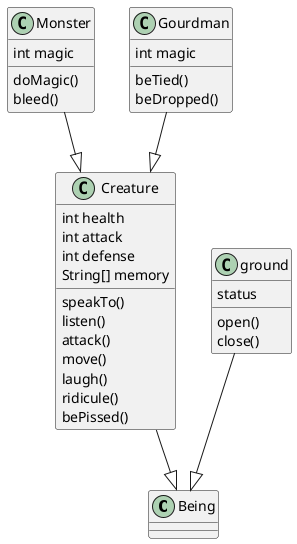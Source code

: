 @startuml

class Being

class Creature {

    int health
    int attack
    int defense
    String[] memory

    speakTo()
    listen()
    attack()
    move()
    laugh()
    ridicule()
    bePissed() 
}

class ground{
    status
    open()
    close()
}

class Monster{
    int magic
    doMagic()
    bleed()
}

class Gourdman{
    int magic
    beTied()
    beDropped()
}


Creature --|> Being


Gourdman --|> Creature

Monster --|> Creature

ground --|> Being

@enduml